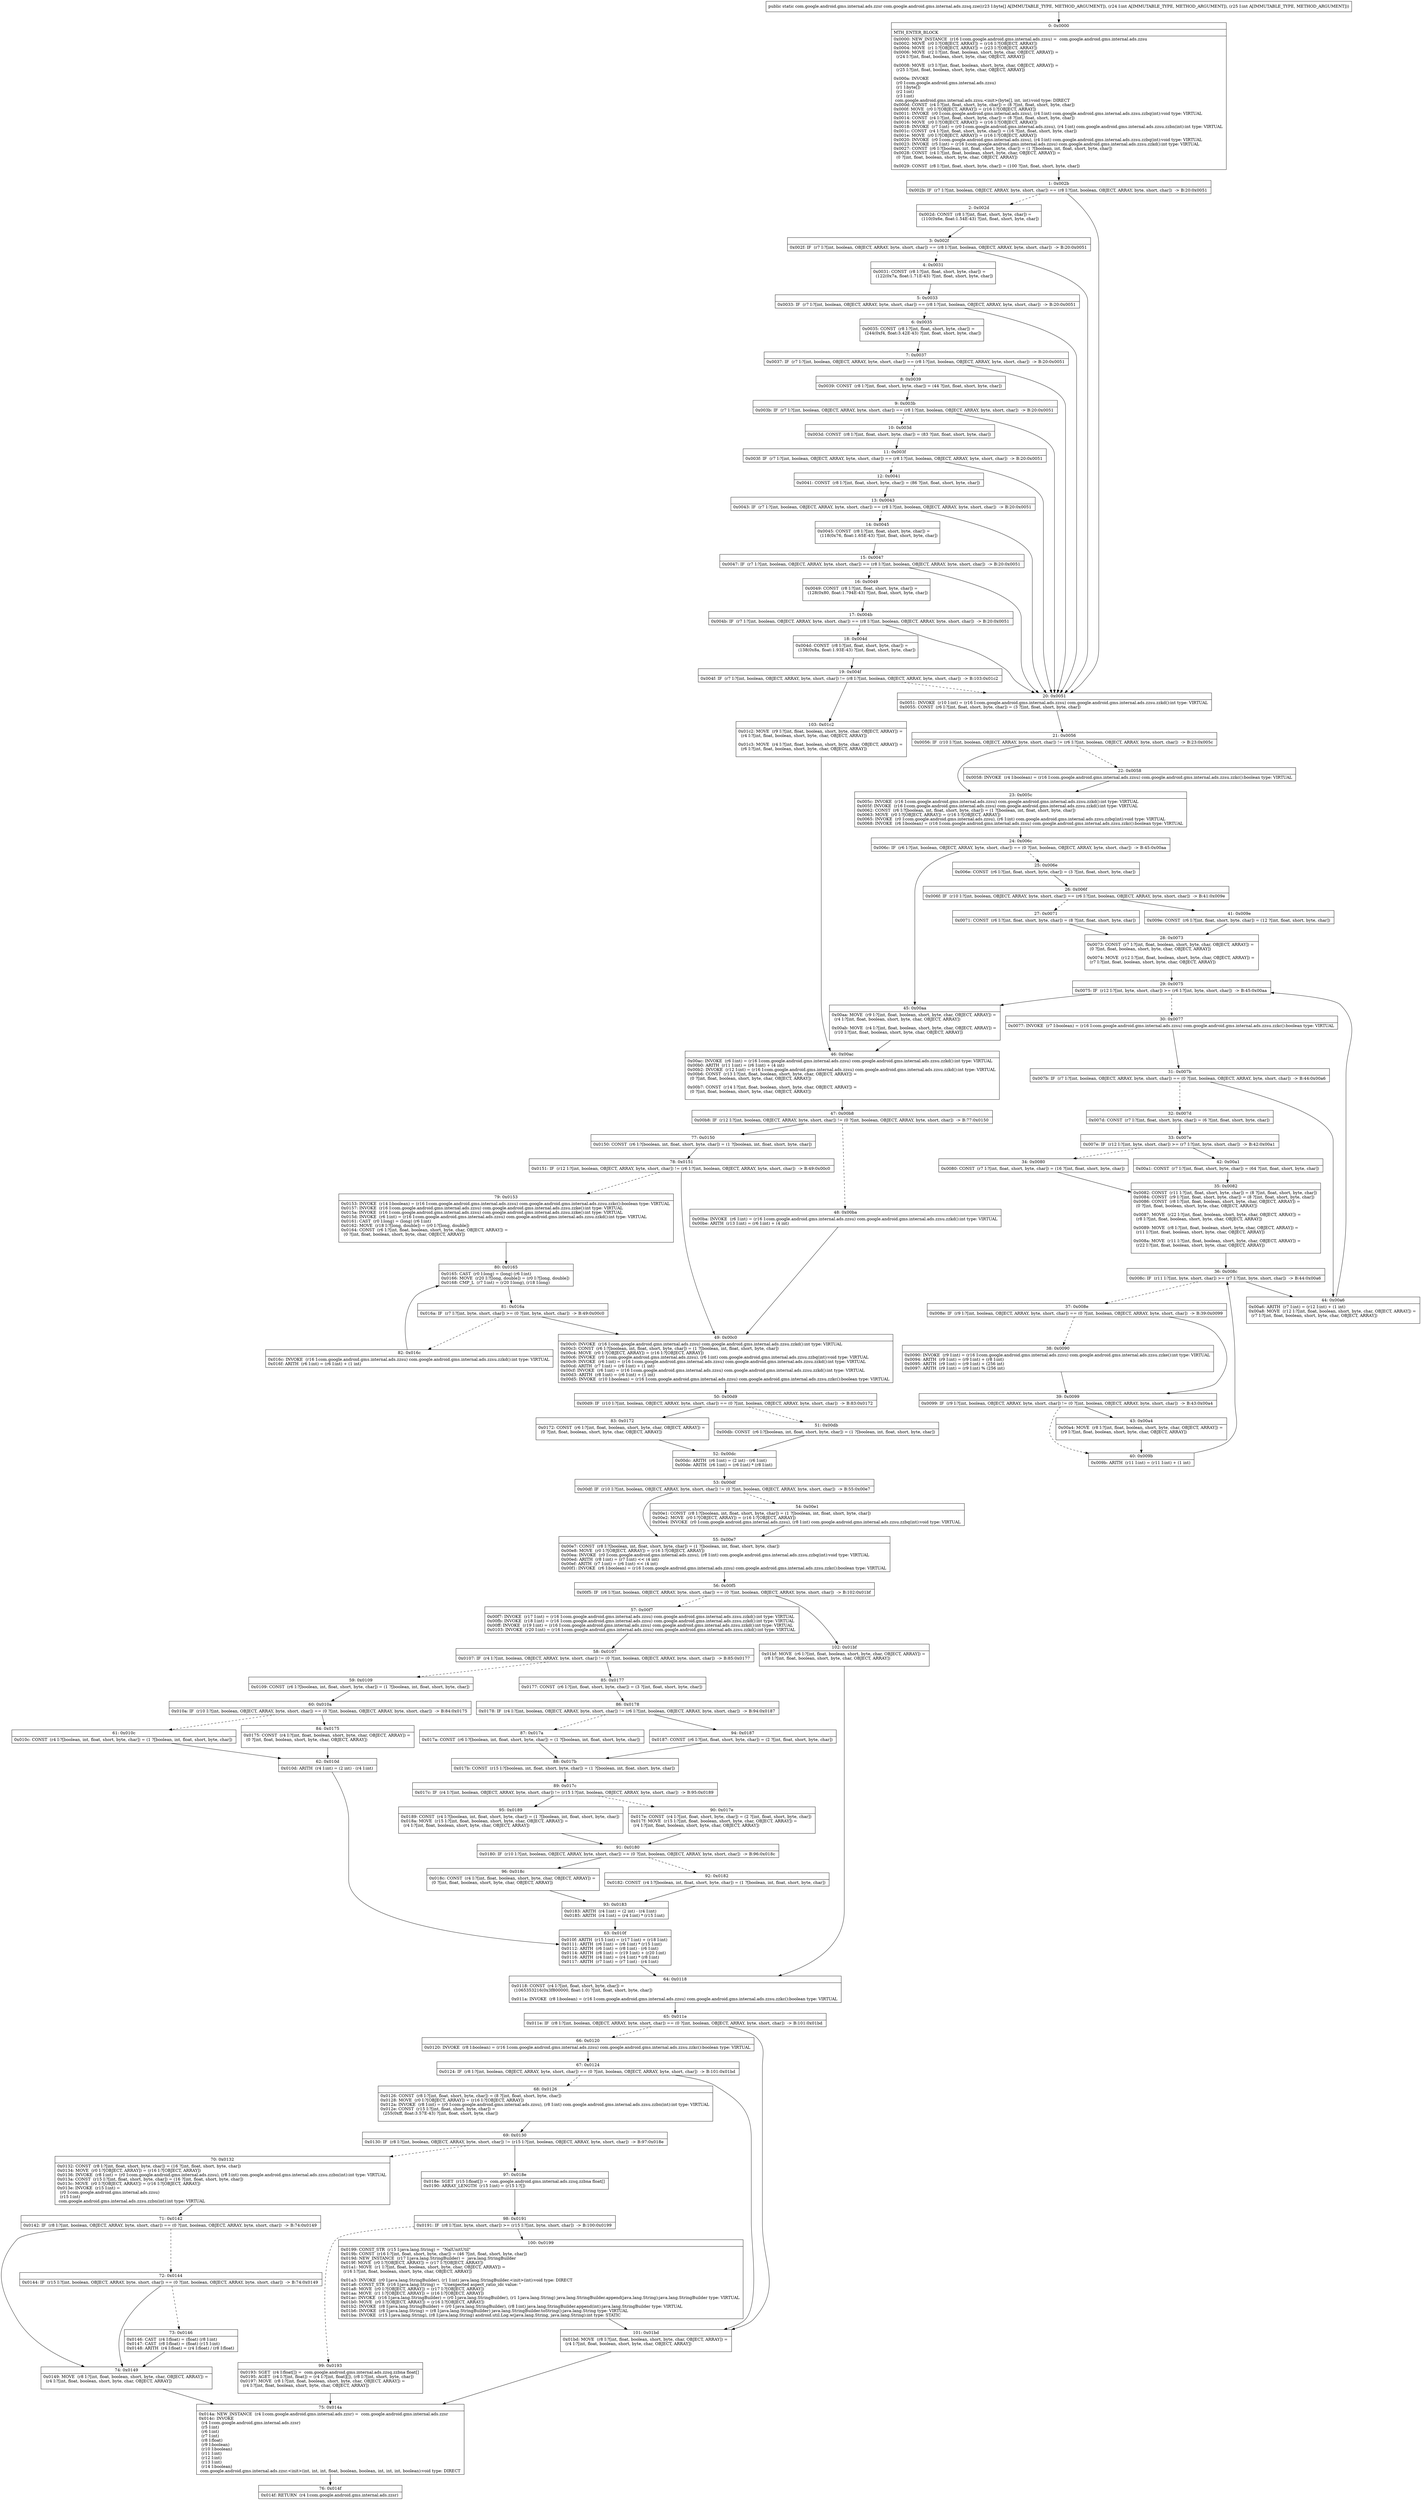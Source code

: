digraph "CFG forcom.google.android.gms.internal.ads.zzsq.zze([BII)Lcom\/google\/android\/gms\/internal\/ads\/zzsr;" {
Node_0 [shape=record,label="{0\:\ 0x0000|MTH_ENTER_BLOCK\l|0x0000: NEW_INSTANCE  (r16 I:com.google.android.gms.internal.ads.zzsu) =  com.google.android.gms.internal.ads.zzsu \l0x0002: MOVE  (r0 I:?[OBJECT, ARRAY]) = (r16 I:?[OBJECT, ARRAY]) \l0x0004: MOVE  (r1 I:?[OBJECT, ARRAY]) = (r23 I:?[OBJECT, ARRAY]) \l0x0006: MOVE  (r2 I:?[int, float, boolean, short, byte, char, OBJECT, ARRAY]) = \l  (r24 I:?[int, float, boolean, short, byte, char, OBJECT, ARRAY])\l \l0x0008: MOVE  (r3 I:?[int, float, boolean, short, byte, char, OBJECT, ARRAY]) = \l  (r25 I:?[int, float, boolean, short, byte, char, OBJECT, ARRAY])\l \l0x000a: INVOKE  \l  (r0 I:com.google.android.gms.internal.ads.zzsu)\l  (r1 I:byte[])\l  (r2 I:int)\l  (r3 I:int)\l com.google.android.gms.internal.ads.zzsu.\<init\>(byte[], int, int):void type: DIRECT \l0x000d: CONST  (r4 I:?[int, float, short, byte, char]) = (8 ?[int, float, short, byte, char]) \l0x000f: MOVE  (r0 I:?[OBJECT, ARRAY]) = (r16 I:?[OBJECT, ARRAY]) \l0x0011: INVOKE  (r0 I:com.google.android.gms.internal.ads.zzsu), (r4 I:int) com.google.android.gms.internal.ads.zzsu.zzbq(int):void type: VIRTUAL \l0x0014: CONST  (r4 I:?[int, float, short, byte, char]) = (8 ?[int, float, short, byte, char]) \l0x0016: MOVE  (r0 I:?[OBJECT, ARRAY]) = (r16 I:?[OBJECT, ARRAY]) \l0x0018: INVOKE  (r7 I:int) = (r0 I:com.google.android.gms.internal.ads.zzsu), (r4 I:int) com.google.android.gms.internal.ads.zzsu.zzbn(int):int type: VIRTUAL \l0x001c: CONST  (r4 I:?[int, float, short, byte, char]) = (16 ?[int, float, short, byte, char]) \l0x001e: MOVE  (r0 I:?[OBJECT, ARRAY]) = (r16 I:?[OBJECT, ARRAY]) \l0x0020: INVOKE  (r0 I:com.google.android.gms.internal.ads.zzsu), (r4 I:int) com.google.android.gms.internal.ads.zzsu.zzbq(int):void type: VIRTUAL \l0x0023: INVOKE  (r5 I:int) = (r16 I:com.google.android.gms.internal.ads.zzsu) com.google.android.gms.internal.ads.zzsu.zzkd():int type: VIRTUAL \l0x0027: CONST  (r6 I:?[boolean, int, float, short, byte, char]) = (1 ?[boolean, int, float, short, byte, char]) \l0x0028: CONST  (r4 I:?[int, float, boolean, short, byte, char, OBJECT, ARRAY]) = \l  (0 ?[int, float, boolean, short, byte, char, OBJECT, ARRAY])\l \l0x0029: CONST  (r8 I:?[int, float, short, byte, char]) = (100 ?[int, float, short, byte, char]) \l}"];
Node_1 [shape=record,label="{1\:\ 0x002b|0x002b: IF  (r7 I:?[int, boolean, OBJECT, ARRAY, byte, short, char]) == (r8 I:?[int, boolean, OBJECT, ARRAY, byte, short, char])  \-\> B:20:0x0051 \l}"];
Node_2 [shape=record,label="{2\:\ 0x002d|0x002d: CONST  (r8 I:?[int, float, short, byte, char]) = \l  (110(0x6e, float:1.54E\-43) ?[int, float, short, byte, char])\l \l}"];
Node_3 [shape=record,label="{3\:\ 0x002f|0x002f: IF  (r7 I:?[int, boolean, OBJECT, ARRAY, byte, short, char]) == (r8 I:?[int, boolean, OBJECT, ARRAY, byte, short, char])  \-\> B:20:0x0051 \l}"];
Node_4 [shape=record,label="{4\:\ 0x0031|0x0031: CONST  (r8 I:?[int, float, short, byte, char]) = \l  (122(0x7a, float:1.71E\-43) ?[int, float, short, byte, char])\l \l}"];
Node_5 [shape=record,label="{5\:\ 0x0033|0x0033: IF  (r7 I:?[int, boolean, OBJECT, ARRAY, byte, short, char]) == (r8 I:?[int, boolean, OBJECT, ARRAY, byte, short, char])  \-\> B:20:0x0051 \l}"];
Node_6 [shape=record,label="{6\:\ 0x0035|0x0035: CONST  (r8 I:?[int, float, short, byte, char]) = \l  (244(0xf4, float:3.42E\-43) ?[int, float, short, byte, char])\l \l}"];
Node_7 [shape=record,label="{7\:\ 0x0037|0x0037: IF  (r7 I:?[int, boolean, OBJECT, ARRAY, byte, short, char]) == (r8 I:?[int, boolean, OBJECT, ARRAY, byte, short, char])  \-\> B:20:0x0051 \l}"];
Node_8 [shape=record,label="{8\:\ 0x0039|0x0039: CONST  (r8 I:?[int, float, short, byte, char]) = (44 ?[int, float, short, byte, char]) \l}"];
Node_9 [shape=record,label="{9\:\ 0x003b|0x003b: IF  (r7 I:?[int, boolean, OBJECT, ARRAY, byte, short, char]) == (r8 I:?[int, boolean, OBJECT, ARRAY, byte, short, char])  \-\> B:20:0x0051 \l}"];
Node_10 [shape=record,label="{10\:\ 0x003d|0x003d: CONST  (r8 I:?[int, float, short, byte, char]) = (83 ?[int, float, short, byte, char]) \l}"];
Node_11 [shape=record,label="{11\:\ 0x003f|0x003f: IF  (r7 I:?[int, boolean, OBJECT, ARRAY, byte, short, char]) == (r8 I:?[int, boolean, OBJECT, ARRAY, byte, short, char])  \-\> B:20:0x0051 \l}"];
Node_12 [shape=record,label="{12\:\ 0x0041|0x0041: CONST  (r8 I:?[int, float, short, byte, char]) = (86 ?[int, float, short, byte, char]) \l}"];
Node_13 [shape=record,label="{13\:\ 0x0043|0x0043: IF  (r7 I:?[int, boolean, OBJECT, ARRAY, byte, short, char]) == (r8 I:?[int, boolean, OBJECT, ARRAY, byte, short, char])  \-\> B:20:0x0051 \l}"];
Node_14 [shape=record,label="{14\:\ 0x0045|0x0045: CONST  (r8 I:?[int, float, short, byte, char]) = \l  (118(0x76, float:1.65E\-43) ?[int, float, short, byte, char])\l \l}"];
Node_15 [shape=record,label="{15\:\ 0x0047|0x0047: IF  (r7 I:?[int, boolean, OBJECT, ARRAY, byte, short, char]) == (r8 I:?[int, boolean, OBJECT, ARRAY, byte, short, char])  \-\> B:20:0x0051 \l}"];
Node_16 [shape=record,label="{16\:\ 0x0049|0x0049: CONST  (r8 I:?[int, float, short, byte, char]) = \l  (128(0x80, float:1.794E\-43) ?[int, float, short, byte, char])\l \l}"];
Node_17 [shape=record,label="{17\:\ 0x004b|0x004b: IF  (r7 I:?[int, boolean, OBJECT, ARRAY, byte, short, char]) == (r8 I:?[int, boolean, OBJECT, ARRAY, byte, short, char])  \-\> B:20:0x0051 \l}"];
Node_18 [shape=record,label="{18\:\ 0x004d|0x004d: CONST  (r8 I:?[int, float, short, byte, char]) = \l  (138(0x8a, float:1.93E\-43) ?[int, float, short, byte, char])\l \l}"];
Node_19 [shape=record,label="{19\:\ 0x004f|0x004f: IF  (r7 I:?[int, boolean, OBJECT, ARRAY, byte, short, char]) != (r8 I:?[int, boolean, OBJECT, ARRAY, byte, short, char])  \-\> B:103:0x01c2 \l}"];
Node_20 [shape=record,label="{20\:\ 0x0051|0x0051: INVOKE  (r10 I:int) = (r16 I:com.google.android.gms.internal.ads.zzsu) com.google.android.gms.internal.ads.zzsu.zzkd():int type: VIRTUAL \l0x0055: CONST  (r6 I:?[int, float, short, byte, char]) = (3 ?[int, float, short, byte, char]) \l}"];
Node_21 [shape=record,label="{21\:\ 0x0056|0x0056: IF  (r10 I:?[int, boolean, OBJECT, ARRAY, byte, short, char]) != (r6 I:?[int, boolean, OBJECT, ARRAY, byte, short, char])  \-\> B:23:0x005c \l}"];
Node_22 [shape=record,label="{22\:\ 0x0058|0x0058: INVOKE  (r4 I:boolean) = (r16 I:com.google.android.gms.internal.ads.zzsu) com.google.android.gms.internal.ads.zzsu.zzkc():boolean type: VIRTUAL \l}"];
Node_23 [shape=record,label="{23\:\ 0x005c|0x005c: INVOKE  (r16 I:com.google.android.gms.internal.ads.zzsu) com.google.android.gms.internal.ads.zzsu.zzkd():int type: VIRTUAL \l0x005f: INVOKE  (r16 I:com.google.android.gms.internal.ads.zzsu) com.google.android.gms.internal.ads.zzsu.zzkd():int type: VIRTUAL \l0x0062: CONST  (r6 I:?[boolean, int, float, short, byte, char]) = (1 ?[boolean, int, float, short, byte, char]) \l0x0063: MOVE  (r0 I:?[OBJECT, ARRAY]) = (r16 I:?[OBJECT, ARRAY]) \l0x0065: INVOKE  (r0 I:com.google.android.gms.internal.ads.zzsu), (r6 I:int) com.google.android.gms.internal.ads.zzsu.zzbq(int):void type: VIRTUAL \l0x0068: INVOKE  (r6 I:boolean) = (r16 I:com.google.android.gms.internal.ads.zzsu) com.google.android.gms.internal.ads.zzsu.zzkc():boolean type: VIRTUAL \l}"];
Node_24 [shape=record,label="{24\:\ 0x006c|0x006c: IF  (r6 I:?[int, boolean, OBJECT, ARRAY, byte, short, char]) == (0 ?[int, boolean, OBJECT, ARRAY, byte, short, char])  \-\> B:45:0x00aa \l}"];
Node_25 [shape=record,label="{25\:\ 0x006e|0x006e: CONST  (r6 I:?[int, float, short, byte, char]) = (3 ?[int, float, short, byte, char]) \l}"];
Node_26 [shape=record,label="{26\:\ 0x006f|0x006f: IF  (r10 I:?[int, boolean, OBJECT, ARRAY, byte, short, char]) == (r6 I:?[int, boolean, OBJECT, ARRAY, byte, short, char])  \-\> B:41:0x009e \l}"];
Node_27 [shape=record,label="{27\:\ 0x0071|0x0071: CONST  (r6 I:?[int, float, short, byte, char]) = (8 ?[int, float, short, byte, char]) \l}"];
Node_28 [shape=record,label="{28\:\ 0x0073|0x0073: CONST  (r7 I:?[int, float, boolean, short, byte, char, OBJECT, ARRAY]) = \l  (0 ?[int, float, boolean, short, byte, char, OBJECT, ARRAY])\l \l0x0074: MOVE  (r12 I:?[int, float, boolean, short, byte, char, OBJECT, ARRAY]) = \l  (r7 I:?[int, float, boolean, short, byte, char, OBJECT, ARRAY])\l \l}"];
Node_29 [shape=record,label="{29\:\ 0x0075|0x0075: IF  (r12 I:?[int, byte, short, char]) \>= (r6 I:?[int, byte, short, char])  \-\> B:45:0x00aa \l}"];
Node_30 [shape=record,label="{30\:\ 0x0077|0x0077: INVOKE  (r7 I:boolean) = (r16 I:com.google.android.gms.internal.ads.zzsu) com.google.android.gms.internal.ads.zzsu.zzkc():boolean type: VIRTUAL \l}"];
Node_31 [shape=record,label="{31\:\ 0x007b|0x007b: IF  (r7 I:?[int, boolean, OBJECT, ARRAY, byte, short, char]) == (0 ?[int, boolean, OBJECT, ARRAY, byte, short, char])  \-\> B:44:0x00a6 \l}"];
Node_32 [shape=record,label="{32\:\ 0x007d|0x007d: CONST  (r7 I:?[int, float, short, byte, char]) = (6 ?[int, float, short, byte, char]) \l}"];
Node_33 [shape=record,label="{33\:\ 0x007e|0x007e: IF  (r12 I:?[int, byte, short, char]) \>= (r7 I:?[int, byte, short, char])  \-\> B:42:0x00a1 \l}"];
Node_34 [shape=record,label="{34\:\ 0x0080|0x0080: CONST  (r7 I:?[int, float, short, byte, char]) = (16 ?[int, float, short, byte, char]) \l}"];
Node_35 [shape=record,label="{35\:\ 0x0082|0x0082: CONST  (r11 I:?[int, float, short, byte, char]) = (8 ?[int, float, short, byte, char]) \l0x0084: CONST  (r9 I:?[int, float, short, byte, char]) = (8 ?[int, float, short, byte, char]) \l0x0086: CONST  (r8 I:?[int, float, boolean, short, byte, char, OBJECT, ARRAY]) = \l  (0 ?[int, float, boolean, short, byte, char, OBJECT, ARRAY])\l \l0x0087: MOVE  (r22 I:?[int, float, boolean, short, byte, char, OBJECT, ARRAY]) = \l  (r8 I:?[int, float, boolean, short, byte, char, OBJECT, ARRAY])\l \l0x0089: MOVE  (r8 I:?[int, float, boolean, short, byte, char, OBJECT, ARRAY]) = \l  (r11 I:?[int, float, boolean, short, byte, char, OBJECT, ARRAY])\l \l0x008a: MOVE  (r11 I:?[int, float, boolean, short, byte, char, OBJECT, ARRAY]) = \l  (r22 I:?[int, float, boolean, short, byte, char, OBJECT, ARRAY])\l \l}"];
Node_36 [shape=record,label="{36\:\ 0x008c|0x008c: IF  (r11 I:?[int, byte, short, char]) \>= (r7 I:?[int, byte, short, char])  \-\> B:44:0x00a6 \l}"];
Node_37 [shape=record,label="{37\:\ 0x008e|0x008e: IF  (r9 I:?[int, boolean, OBJECT, ARRAY, byte, short, char]) == (0 ?[int, boolean, OBJECT, ARRAY, byte, short, char])  \-\> B:39:0x0099 \l}"];
Node_38 [shape=record,label="{38\:\ 0x0090|0x0090: INVOKE  (r9 I:int) = (r16 I:com.google.android.gms.internal.ads.zzsu) com.google.android.gms.internal.ads.zzsu.zzke():int type: VIRTUAL \l0x0094: ARITH  (r9 I:int) = (r9 I:int) + (r8 I:int) \l0x0095: ARITH  (r9 I:int) = (r9 I:int) + (256 int) \l0x0097: ARITH  (r9 I:int) = (r9 I:int) % (256 int) \l}"];
Node_39 [shape=record,label="{39\:\ 0x0099|0x0099: IF  (r9 I:?[int, boolean, OBJECT, ARRAY, byte, short, char]) != (0 ?[int, boolean, OBJECT, ARRAY, byte, short, char])  \-\> B:43:0x00a4 \l}"];
Node_40 [shape=record,label="{40\:\ 0x009b|0x009b: ARITH  (r11 I:int) = (r11 I:int) + (1 int) \l}"];
Node_41 [shape=record,label="{41\:\ 0x009e|0x009e: CONST  (r6 I:?[int, float, short, byte, char]) = (12 ?[int, float, short, byte, char]) \l}"];
Node_42 [shape=record,label="{42\:\ 0x00a1|0x00a1: CONST  (r7 I:?[int, float, short, byte, char]) = (64 ?[int, float, short, byte, char]) \l}"];
Node_43 [shape=record,label="{43\:\ 0x00a4|0x00a4: MOVE  (r8 I:?[int, float, boolean, short, byte, char, OBJECT, ARRAY]) = \l  (r9 I:?[int, float, boolean, short, byte, char, OBJECT, ARRAY])\l \l}"];
Node_44 [shape=record,label="{44\:\ 0x00a6|0x00a6: ARITH  (r7 I:int) = (r12 I:int) + (1 int) \l0x00a8: MOVE  (r12 I:?[int, float, boolean, short, byte, char, OBJECT, ARRAY]) = \l  (r7 I:?[int, float, boolean, short, byte, char, OBJECT, ARRAY])\l \l}"];
Node_45 [shape=record,label="{45\:\ 0x00aa|0x00aa: MOVE  (r9 I:?[int, float, boolean, short, byte, char, OBJECT, ARRAY]) = \l  (r4 I:?[int, float, boolean, short, byte, char, OBJECT, ARRAY])\l \l0x00ab: MOVE  (r4 I:?[int, float, boolean, short, byte, char, OBJECT, ARRAY]) = \l  (r10 I:?[int, float, boolean, short, byte, char, OBJECT, ARRAY])\l \l}"];
Node_46 [shape=record,label="{46\:\ 0x00ac|0x00ac: INVOKE  (r6 I:int) = (r16 I:com.google.android.gms.internal.ads.zzsu) com.google.android.gms.internal.ads.zzsu.zzkd():int type: VIRTUAL \l0x00b0: ARITH  (r11 I:int) = (r6 I:int) + (4 int) \l0x00b2: INVOKE  (r12 I:int) = (r16 I:com.google.android.gms.internal.ads.zzsu) com.google.android.gms.internal.ads.zzsu.zzkd():int type: VIRTUAL \l0x00b6: CONST  (r13 I:?[int, float, boolean, short, byte, char, OBJECT, ARRAY]) = \l  (0 ?[int, float, boolean, short, byte, char, OBJECT, ARRAY])\l \l0x00b7: CONST  (r14 I:?[int, float, boolean, short, byte, char, OBJECT, ARRAY]) = \l  (0 ?[int, float, boolean, short, byte, char, OBJECT, ARRAY])\l \l}"];
Node_47 [shape=record,label="{47\:\ 0x00b8|0x00b8: IF  (r12 I:?[int, boolean, OBJECT, ARRAY, byte, short, char]) != (0 ?[int, boolean, OBJECT, ARRAY, byte, short, char])  \-\> B:77:0x0150 \l}"];
Node_48 [shape=record,label="{48\:\ 0x00ba|0x00ba: INVOKE  (r6 I:int) = (r16 I:com.google.android.gms.internal.ads.zzsu) com.google.android.gms.internal.ads.zzsu.zzkd():int type: VIRTUAL \l0x00be: ARITH  (r13 I:int) = (r6 I:int) + (4 int) \l}"];
Node_49 [shape=record,label="{49\:\ 0x00c0|0x00c0: INVOKE  (r16 I:com.google.android.gms.internal.ads.zzsu) com.google.android.gms.internal.ads.zzsu.zzkd():int type: VIRTUAL \l0x00c3: CONST  (r6 I:?[boolean, int, float, short, byte, char]) = (1 ?[boolean, int, float, short, byte, char]) \l0x00c4: MOVE  (r0 I:?[OBJECT, ARRAY]) = (r16 I:?[OBJECT, ARRAY]) \l0x00c6: INVOKE  (r0 I:com.google.android.gms.internal.ads.zzsu), (r6 I:int) com.google.android.gms.internal.ads.zzsu.zzbq(int):void type: VIRTUAL \l0x00c9: INVOKE  (r6 I:int) = (r16 I:com.google.android.gms.internal.ads.zzsu) com.google.android.gms.internal.ads.zzsu.zzkd():int type: VIRTUAL \l0x00cd: ARITH  (r7 I:int) = (r6 I:int) + (1 int) \l0x00cf: INVOKE  (r6 I:int) = (r16 I:com.google.android.gms.internal.ads.zzsu) com.google.android.gms.internal.ads.zzsu.zzkd():int type: VIRTUAL \l0x00d3: ARITH  (r8 I:int) = (r6 I:int) + (1 int) \l0x00d5: INVOKE  (r10 I:boolean) = (r16 I:com.google.android.gms.internal.ads.zzsu) com.google.android.gms.internal.ads.zzsu.zzkc():boolean type: VIRTUAL \l}"];
Node_50 [shape=record,label="{50\:\ 0x00d9|0x00d9: IF  (r10 I:?[int, boolean, OBJECT, ARRAY, byte, short, char]) == (0 ?[int, boolean, OBJECT, ARRAY, byte, short, char])  \-\> B:83:0x0172 \l}"];
Node_51 [shape=record,label="{51\:\ 0x00db|0x00db: CONST  (r6 I:?[boolean, int, float, short, byte, char]) = (1 ?[boolean, int, float, short, byte, char]) \l}"];
Node_52 [shape=record,label="{52\:\ 0x00dc|0x00dc: ARITH  (r6 I:int) = (2 int) \- (r6 I:int) \l0x00de: ARITH  (r6 I:int) = (r6 I:int) * (r8 I:int) \l}"];
Node_53 [shape=record,label="{53\:\ 0x00df|0x00df: IF  (r10 I:?[int, boolean, OBJECT, ARRAY, byte, short, char]) != (0 ?[int, boolean, OBJECT, ARRAY, byte, short, char])  \-\> B:55:0x00e7 \l}"];
Node_54 [shape=record,label="{54\:\ 0x00e1|0x00e1: CONST  (r8 I:?[boolean, int, float, short, byte, char]) = (1 ?[boolean, int, float, short, byte, char]) \l0x00e2: MOVE  (r0 I:?[OBJECT, ARRAY]) = (r16 I:?[OBJECT, ARRAY]) \l0x00e4: INVOKE  (r0 I:com.google.android.gms.internal.ads.zzsu), (r8 I:int) com.google.android.gms.internal.ads.zzsu.zzbq(int):void type: VIRTUAL \l}"];
Node_55 [shape=record,label="{55\:\ 0x00e7|0x00e7: CONST  (r8 I:?[boolean, int, float, short, byte, char]) = (1 ?[boolean, int, float, short, byte, char]) \l0x00e8: MOVE  (r0 I:?[OBJECT, ARRAY]) = (r16 I:?[OBJECT, ARRAY]) \l0x00ea: INVOKE  (r0 I:com.google.android.gms.internal.ads.zzsu), (r8 I:int) com.google.android.gms.internal.ads.zzsu.zzbq(int):void type: VIRTUAL \l0x00ed: ARITH  (r8 I:int) = (r7 I:int) \<\< (4 int) \l0x00ef: ARITH  (r7 I:int) = (r6 I:int) \<\< (4 int) \l0x00f1: INVOKE  (r6 I:boolean) = (r16 I:com.google.android.gms.internal.ads.zzsu) com.google.android.gms.internal.ads.zzsu.zzkc():boolean type: VIRTUAL \l}"];
Node_56 [shape=record,label="{56\:\ 0x00f5|0x00f5: IF  (r6 I:?[int, boolean, OBJECT, ARRAY, byte, short, char]) == (0 ?[int, boolean, OBJECT, ARRAY, byte, short, char])  \-\> B:102:0x01bf \l}"];
Node_57 [shape=record,label="{57\:\ 0x00f7|0x00f7: INVOKE  (r17 I:int) = (r16 I:com.google.android.gms.internal.ads.zzsu) com.google.android.gms.internal.ads.zzsu.zzkd():int type: VIRTUAL \l0x00fb: INVOKE  (r18 I:int) = (r16 I:com.google.android.gms.internal.ads.zzsu) com.google.android.gms.internal.ads.zzsu.zzkd():int type: VIRTUAL \l0x00ff: INVOKE  (r19 I:int) = (r16 I:com.google.android.gms.internal.ads.zzsu) com.google.android.gms.internal.ads.zzsu.zzkd():int type: VIRTUAL \l0x0103: INVOKE  (r20 I:int) = (r16 I:com.google.android.gms.internal.ads.zzsu) com.google.android.gms.internal.ads.zzsu.zzkd():int type: VIRTUAL \l}"];
Node_58 [shape=record,label="{58\:\ 0x0107|0x0107: IF  (r4 I:?[int, boolean, OBJECT, ARRAY, byte, short, char]) != (0 ?[int, boolean, OBJECT, ARRAY, byte, short, char])  \-\> B:85:0x0177 \l}"];
Node_59 [shape=record,label="{59\:\ 0x0109|0x0109: CONST  (r6 I:?[boolean, int, float, short, byte, char]) = (1 ?[boolean, int, float, short, byte, char]) \l}"];
Node_60 [shape=record,label="{60\:\ 0x010a|0x010a: IF  (r10 I:?[int, boolean, OBJECT, ARRAY, byte, short, char]) == (0 ?[int, boolean, OBJECT, ARRAY, byte, short, char])  \-\> B:84:0x0175 \l}"];
Node_61 [shape=record,label="{61\:\ 0x010c|0x010c: CONST  (r4 I:?[boolean, int, float, short, byte, char]) = (1 ?[boolean, int, float, short, byte, char]) \l}"];
Node_62 [shape=record,label="{62\:\ 0x010d|0x010d: ARITH  (r4 I:int) = (2 int) \- (r4 I:int) \l}"];
Node_63 [shape=record,label="{63\:\ 0x010f|0x010f: ARITH  (r15 I:int) = (r17 I:int) + (r18 I:int) \l0x0111: ARITH  (r6 I:int) = (r6 I:int) * (r15 I:int) \l0x0112: ARITH  (r6 I:int) = (r8 I:int) \- (r6 I:int) \l0x0114: ARITH  (r8 I:int) = (r19 I:int) + (r20 I:int) \l0x0116: ARITH  (r4 I:int) = (r4 I:int) * (r8 I:int) \l0x0117: ARITH  (r7 I:int) = (r7 I:int) \- (r4 I:int) \l}"];
Node_64 [shape=record,label="{64\:\ 0x0118|0x0118: CONST  (r4 I:?[int, float, short, byte, char]) = \l  (1065353216(0x3f800000, float:1.0) ?[int, float, short, byte, char])\l \l0x011a: INVOKE  (r8 I:boolean) = (r16 I:com.google.android.gms.internal.ads.zzsu) com.google.android.gms.internal.ads.zzsu.zzkc():boolean type: VIRTUAL \l}"];
Node_65 [shape=record,label="{65\:\ 0x011e|0x011e: IF  (r8 I:?[int, boolean, OBJECT, ARRAY, byte, short, char]) == (0 ?[int, boolean, OBJECT, ARRAY, byte, short, char])  \-\> B:101:0x01bd \l}"];
Node_66 [shape=record,label="{66\:\ 0x0120|0x0120: INVOKE  (r8 I:boolean) = (r16 I:com.google.android.gms.internal.ads.zzsu) com.google.android.gms.internal.ads.zzsu.zzkc():boolean type: VIRTUAL \l}"];
Node_67 [shape=record,label="{67\:\ 0x0124|0x0124: IF  (r8 I:?[int, boolean, OBJECT, ARRAY, byte, short, char]) == (0 ?[int, boolean, OBJECT, ARRAY, byte, short, char])  \-\> B:101:0x01bd \l}"];
Node_68 [shape=record,label="{68\:\ 0x0126|0x0126: CONST  (r8 I:?[int, float, short, byte, char]) = (8 ?[int, float, short, byte, char]) \l0x0128: MOVE  (r0 I:?[OBJECT, ARRAY]) = (r16 I:?[OBJECT, ARRAY]) \l0x012a: INVOKE  (r8 I:int) = (r0 I:com.google.android.gms.internal.ads.zzsu), (r8 I:int) com.google.android.gms.internal.ads.zzsu.zzbn(int):int type: VIRTUAL \l0x012e: CONST  (r15 I:?[int, float, short, byte, char]) = \l  (255(0xff, float:3.57E\-43) ?[int, float, short, byte, char])\l \l}"];
Node_69 [shape=record,label="{69\:\ 0x0130|0x0130: IF  (r8 I:?[int, boolean, OBJECT, ARRAY, byte, short, char]) != (r15 I:?[int, boolean, OBJECT, ARRAY, byte, short, char])  \-\> B:97:0x018e \l}"];
Node_70 [shape=record,label="{70\:\ 0x0132|0x0132: CONST  (r8 I:?[int, float, short, byte, char]) = (16 ?[int, float, short, byte, char]) \l0x0134: MOVE  (r0 I:?[OBJECT, ARRAY]) = (r16 I:?[OBJECT, ARRAY]) \l0x0136: INVOKE  (r8 I:int) = (r0 I:com.google.android.gms.internal.ads.zzsu), (r8 I:int) com.google.android.gms.internal.ads.zzsu.zzbn(int):int type: VIRTUAL \l0x013a: CONST  (r15 I:?[int, float, short, byte, char]) = (16 ?[int, float, short, byte, char]) \l0x013c: MOVE  (r0 I:?[OBJECT, ARRAY]) = (r16 I:?[OBJECT, ARRAY]) \l0x013e: INVOKE  (r15 I:int) = \l  (r0 I:com.google.android.gms.internal.ads.zzsu)\l  (r15 I:int)\l com.google.android.gms.internal.ads.zzsu.zzbn(int):int type: VIRTUAL \l}"];
Node_71 [shape=record,label="{71\:\ 0x0142|0x0142: IF  (r8 I:?[int, boolean, OBJECT, ARRAY, byte, short, char]) == (0 ?[int, boolean, OBJECT, ARRAY, byte, short, char])  \-\> B:74:0x0149 \l}"];
Node_72 [shape=record,label="{72\:\ 0x0144|0x0144: IF  (r15 I:?[int, boolean, OBJECT, ARRAY, byte, short, char]) == (0 ?[int, boolean, OBJECT, ARRAY, byte, short, char])  \-\> B:74:0x0149 \l}"];
Node_73 [shape=record,label="{73\:\ 0x0146|0x0146: CAST  (r4 I:float) = (float) (r8 I:int) \l0x0147: CAST  (r8 I:float) = (float) (r15 I:int) \l0x0148: ARITH  (r4 I:float) = (r4 I:float) \/ (r8 I:float) \l}"];
Node_74 [shape=record,label="{74\:\ 0x0149|0x0149: MOVE  (r8 I:?[int, float, boolean, short, byte, char, OBJECT, ARRAY]) = \l  (r4 I:?[int, float, boolean, short, byte, char, OBJECT, ARRAY])\l \l}"];
Node_75 [shape=record,label="{75\:\ 0x014a|0x014a: NEW_INSTANCE  (r4 I:com.google.android.gms.internal.ads.zzsr) =  com.google.android.gms.internal.ads.zzsr \l0x014c: INVOKE  \l  (r4 I:com.google.android.gms.internal.ads.zzsr)\l  (r5 I:int)\l  (r6 I:int)\l  (r7 I:int)\l  (r8 I:float)\l  (r9 I:boolean)\l  (r10 I:boolean)\l  (r11 I:int)\l  (r12 I:int)\l  (r13 I:int)\l  (r14 I:boolean)\l com.google.android.gms.internal.ads.zzsr.\<init\>(int, int, int, float, boolean, boolean, int, int, int, boolean):void type: DIRECT \l}"];
Node_76 [shape=record,label="{76\:\ 0x014f|0x014f: RETURN  (r4 I:com.google.android.gms.internal.ads.zzsr) \l}"];
Node_77 [shape=record,label="{77\:\ 0x0150|0x0150: CONST  (r6 I:?[boolean, int, float, short, byte, char]) = (1 ?[boolean, int, float, short, byte, char]) \l}"];
Node_78 [shape=record,label="{78\:\ 0x0151|0x0151: IF  (r12 I:?[int, boolean, OBJECT, ARRAY, byte, short, char]) != (r6 I:?[int, boolean, OBJECT, ARRAY, byte, short, char])  \-\> B:49:0x00c0 \l}"];
Node_79 [shape=record,label="{79\:\ 0x0153|0x0153: INVOKE  (r14 I:boolean) = (r16 I:com.google.android.gms.internal.ads.zzsu) com.google.android.gms.internal.ads.zzsu.zzkc():boolean type: VIRTUAL \l0x0157: INVOKE  (r16 I:com.google.android.gms.internal.ads.zzsu) com.google.android.gms.internal.ads.zzsu.zzke():int type: VIRTUAL \l0x015a: INVOKE  (r16 I:com.google.android.gms.internal.ads.zzsu) com.google.android.gms.internal.ads.zzsu.zzke():int type: VIRTUAL \l0x015d: INVOKE  (r6 I:int) = (r16 I:com.google.android.gms.internal.ads.zzsu) com.google.android.gms.internal.ads.zzsu.zzkd():int type: VIRTUAL \l0x0161: CAST  (r0 I:long) = (long) (r6 I:int) \l0x0162: MOVE  (r18 I:?[long, double]) = (r0 I:?[long, double]) \l0x0164: CONST  (r6 I:?[int, float, boolean, short, byte, char, OBJECT, ARRAY]) = \l  (0 ?[int, float, boolean, short, byte, char, OBJECT, ARRAY])\l \l}"];
Node_80 [shape=record,label="{80\:\ 0x0165|0x0165: CAST  (r0 I:long) = (long) (r6 I:int) \l0x0166: MOVE  (r20 I:?[long, double]) = (r0 I:?[long, double]) \l0x0168: CMP_L  (r7 I:int) = (r20 I:long), (r18 I:long) \l}"];
Node_81 [shape=record,label="{81\:\ 0x016a|0x016a: IF  (r7 I:?[int, byte, short, char]) \>= (0 ?[int, byte, short, char])  \-\> B:49:0x00c0 \l}"];
Node_82 [shape=record,label="{82\:\ 0x016c|0x016c: INVOKE  (r16 I:com.google.android.gms.internal.ads.zzsu) com.google.android.gms.internal.ads.zzsu.zzkd():int type: VIRTUAL \l0x016f: ARITH  (r6 I:int) = (r6 I:int) + (1 int) \l}"];
Node_83 [shape=record,label="{83\:\ 0x0172|0x0172: CONST  (r6 I:?[int, float, boolean, short, byte, char, OBJECT, ARRAY]) = \l  (0 ?[int, float, boolean, short, byte, char, OBJECT, ARRAY])\l \l}"];
Node_84 [shape=record,label="{84\:\ 0x0175|0x0175: CONST  (r4 I:?[int, float, boolean, short, byte, char, OBJECT, ARRAY]) = \l  (0 ?[int, float, boolean, short, byte, char, OBJECT, ARRAY])\l \l}"];
Node_85 [shape=record,label="{85\:\ 0x0177|0x0177: CONST  (r6 I:?[int, float, short, byte, char]) = (3 ?[int, float, short, byte, char]) \l}"];
Node_86 [shape=record,label="{86\:\ 0x0178|0x0178: IF  (r4 I:?[int, boolean, OBJECT, ARRAY, byte, short, char]) != (r6 I:?[int, boolean, OBJECT, ARRAY, byte, short, char])  \-\> B:94:0x0187 \l}"];
Node_87 [shape=record,label="{87\:\ 0x017a|0x017a: CONST  (r6 I:?[boolean, int, float, short, byte, char]) = (1 ?[boolean, int, float, short, byte, char]) \l}"];
Node_88 [shape=record,label="{88\:\ 0x017b|0x017b: CONST  (r15 I:?[boolean, int, float, short, byte, char]) = (1 ?[boolean, int, float, short, byte, char]) \l}"];
Node_89 [shape=record,label="{89\:\ 0x017c|0x017c: IF  (r4 I:?[int, boolean, OBJECT, ARRAY, byte, short, char]) != (r15 I:?[int, boolean, OBJECT, ARRAY, byte, short, char])  \-\> B:95:0x0189 \l}"];
Node_90 [shape=record,label="{90\:\ 0x017e|0x017e: CONST  (r4 I:?[int, float, short, byte, char]) = (2 ?[int, float, short, byte, char]) \l0x017f: MOVE  (r15 I:?[int, float, boolean, short, byte, char, OBJECT, ARRAY]) = \l  (r4 I:?[int, float, boolean, short, byte, char, OBJECT, ARRAY])\l \l}"];
Node_91 [shape=record,label="{91\:\ 0x0180|0x0180: IF  (r10 I:?[int, boolean, OBJECT, ARRAY, byte, short, char]) == (0 ?[int, boolean, OBJECT, ARRAY, byte, short, char])  \-\> B:96:0x018c \l}"];
Node_92 [shape=record,label="{92\:\ 0x0182|0x0182: CONST  (r4 I:?[boolean, int, float, short, byte, char]) = (1 ?[boolean, int, float, short, byte, char]) \l}"];
Node_93 [shape=record,label="{93\:\ 0x0183|0x0183: ARITH  (r4 I:int) = (2 int) \- (r4 I:int) \l0x0185: ARITH  (r4 I:int) = (r4 I:int) * (r15 I:int) \l}"];
Node_94 [shape=record,label="{94\:\ 0x0187|0x0187: CONST  (r6 I:?[int, float, short, byte, char]) = (2 ?[int, float, short, byte, char]) \l}"];
Node_95 [shape=record,label="{95\:\ 0x0189|0x0189: CONST  (r4 I:?[boolean, int, float, short, byte, char]) = (1 ?[boolean, int, float, short, byte, char]) \l0x018a: MOVE  (r15 I:?[int, float, boolean, short, byte, char, OBJECT, ARRAY]) = \l  (r4 I:?[int, float, boolean, short, byte, char, OBJECT, ARRAY])\l \l}"];
Node_96 [shape=record,label="{96\:\ 0x018c|0x018c: CONST  (r4 I:?[int, float, boolean, short, byte, char, OBJECT, ARRAY]) = \l  (0 ?[int, float, boolean, short, byte, char, OBJECT, ARRAY])\l \l}"];
Node_97 [shape=record,label="{97\:\ 0x018e|0x018e: SGET  (r15 I:float[]) =  com.google.android.gms.internal.ads.zzsq.zzbna float[] \l0x0190: ARRAY_LENGTH  (r15 I:int) = (r15 I:?[]) \l}"];
Node_98 [shape=record,label="{98\:\ 0x0191|0x0191: IF  (r8 I:?[int, byte, short, char]) \>= (r15 I:?[int, byte, short, char])  \-\> B:100:0x0199 \l}"];
Node_99 [shape=record,label="{99\:\ 0x0193|0x0193: SGET  (r4 I:float[]) =  com.google.android.gms.internal.ads.zzsq.zzbna float[] \l0x0195: AGET  (r4 I:?[int, float]) = (r4 I:?[int, float][]), (r8 I:?[int, short, byte, char]) \l0x0197: MOVE  (r8 I:?[int, float, boolean, short, byte, char, OBJECT, ARRAY]) = \l  (r4 I:?[int, float, boolean, short, byte, char, OBJECT, ARRAY])\l \l}"];
Node_100 [shape=record,label="{100\:\ 0x0199|0x0199: CONST_STR  (r15 I:java.lang.String) =  \"NalUnitUtil\" \l0x019b: CONST  (r16 I:?[int, float, short, byte, char]) = (46 ?[int, float, short, byte, char]) \l0x019d: NEW_INSTANCE  (r17 I:java.lang.StringBuilder) =  java.lang.StringBuilder \l0x019f: MOVE  (r0 I:?[OBJECT, ARRAY]) = (r17 I:?[OBJECT, ARRAY]) \l0x01a1: MOVE  (r1 I:?[int, float, boolean, short, byte, char, OBJECT, ARRAY]) = \l  (r16 I:?[int, float, boolean, short, byte, char, OBJECT, ARRAY])\l \l0x01a3: INVOKE  (r0 I:java.lang.StringBuilder), (r1 I:int) java.lang.StringBuilder.\<init\>(int):void type: DIRECT \l0x01a6: CONST_STR  (r16 I:java.lang.String) =  \"Unexpected aspect_ratio_idc value: \" \l0x01a8: MOVE  (r0 I:?[OBJECT, ARRAY]) = (r17 I:?[OBJECT, ARRAY]) \l0x01aa: MOVE  (r1 I:?[OBJECT, ARRAY]) = (r16 I:?[OBJECT, ARRAY]) \l0x01ac: INVOKE  (r16 I:java.lang.StringBuilder) = (r0 I:java.lang.StringBuilder), (r1 I:java.lang.String) java.lang.StringBuilder.append(java.lang.String):java.lang.StringBuilder type: VIRTUAL \l0x01b0: MOVE  (r0 I:?[OBJECT, ARRAY]) = (r16 I:?[OBJECT, ARRAY]) \l0x01b2: INVOKE  (r8 I:java.lang.StringBuilder) = (r0 I:java.lang.StringBuilder), (r8 I:int) java.lang.StringBuilder.append(int):java.lang.StringBuilder type: VIRTUAL \l0x01b6: INVOKE  (r8 I:java.lang.String) = (r8 I:java.lang.StringBuilder) java.lang.StringBuilder.toString():java.lang.String type: VIRTUAL \l0x01ba: INVOKE  (r15 I:java.lang.String), (r8 I:java.lang.String) android.util.Log.w(java.lang.String, java.lang.String):int type: STATIC \l}"];
Node_101 [shape=record,label="{101\:\ 0x01bd|0x01bd: MOVE  (r8 I:?[int, float, boolean, short, byte, char, OBJECT, ARRAY]) = \l  (r4 I:?[int, float, boolean, short, byte, char, OBJECT, ARRAY])\l \l}"];
Node_102 [shape=record,label="{102\:\ 0x01bf|0x01bf: MOVE  (r6 I:?[int, float, boolean, short, byte, char, OBJECT, ARRAY]) = \l  (r8 I:?[int, float, boolean, short, byte, char, OBJECT, ARRAY])\l \l}"];
Node_103 [shape=record,label="{103\:\ 0x01c2|0x01c2: MOVE  (r9 I:?[int, float, boolean, short, byte, char, OBJECT, ARRAY]) = \l  (r4 I:?[int, float, boolean, short, byte, char, OBJECT, ARRAY])\l \l0x01c3: MOVE  (r4 I:?[int, float, boolean, short, byte, char, OBJECT, ARRAY]) = \l  (r6 I:?[int, float, boolean, short, byte, char, OBJECT, ARRAY])\l \l}"];
MethodNode[shape=record,label="{public static com.google.android.gms.internal.ads.zzsr com.google.android.gms.internal.ads.zzsq.zze((r23 I:byte[] A[IMMUTABLE_TYPE, METHOD_ARGUMENT]), (r24 I:int A[IMMUTABLE_TYPE, METHOD_ARGUMENT]), (r25 I:int A[IMMUTABLE_TYPE, METHOD_ARGUMENT])) }"];
MethodNode -> Node_0;
Node_0 -> Node_1;
Node_1 -> Node_2[style=dashed];
Node_1 -> Node_20;
Node_2 -> Node_3;
Node_3 -> Node_4[style=dashed];
Node_3 -> Node_20;
Node_4 -> Node_5;
Node_5 -> Node_6[style=dashed];
Node_5 -> Node_20;
Node_6 -> Node_7;
Node_7 -> Node_8[style=dashed];
Node_7 -> Node_20;
Node_8 -> Node_9;
Node_9 -> Node_10[style=dashed];
Node_9 -> Node_20;
Node_10 -> Node_11;
Node_11 -> Node_12[style=dashed];
Node_11 -> Node_20;
Node_12 -> Node_13;
Node_13 -> Node_14[style=dashed];
Node_13 -> Node_20;
Node_14 -> Node_15;
Node_15 -> Node_16[style=dashed];
Node_15 -> Node_20;
Node_16 -> Node_17;
Node_17 -> Node_18[style=dashed];
Node_17 -> Node_20;
Node_18 -> Node_19;
Node_19 -> Node_20[style=dashed];
Node_19 -> Node_103;
Node_20 -> Node_21;
Node_21 -> Node_22[style=dashed];
Node_21 -> Node_23;
Node_22 -> Node_23;
Node_23 -> Node_24;
Node_24 -> Node_25[style=dashed];
Node_24 -> Node_45;
Node_25 -> Node_26;
Node_26 -> Node_27[style=dashed];
Node_26 -> Node_41;
Node_27 -> Node_28;
Node_28 -> Node_29;
Node_29 -> Node_30[style=dashed];
Node_29 -> Node_45;
Node_30 -> Node_31;
Node_31 -> Node_32[style=dashed];
Node_31 -> Node_44;
Node_32 -> Node_33;
Node_33 -> Node_34[style=dashed];
Node_33 -> Node_42;
Node_34 -> Node_35;
Node_35 -> Node_36;
Node_36 -> Node_37[style=dashed];
Node_36 -> Node_44;
Node_37 -> Node_38[style=dashed];
Node_37 -> Node_39;
Node_38 -> Node_39;
Node_39 -> Node_40[style=dashed];
Node_39 -> Node_43;
Node_40 -> Node_36;
Node_41 -> Node_28;
Node_42 -> Node_35;
Node_43 -> Node_40;
Node_44 -> Node_29;
Node_45 -> Node_46;
Node_46 -> Node_47;
Node_47 -> Node_48[style=dashed];
Node_47 -> Node_77;
Node_48 -> Node_49;
Node_49 -> Node_50;
Node_50 -> Node_51[style=dashed];
Node_50 -> Node_83;
Node_51 -> Node_52;
Node_52 -> Node_53;
Node_53 -> Node_54[style=dashed];
Node_53 -> Node_55;
Node_54 -> Node_55;
Node_55 -> Node_56;
Node_56 -> Node_57[style=dashed];
Node_56 -> Node_102;
Node_57 -> Node_58;
Node_58 -> Node_59[style=dashed];
Node_58 -> Node_85;
Node_59 -> Node_60;
Node_60 -> Node_61[style=dashed];
Node_60 -> Node_84;
Node_61 -> Node_62;
Node_62 -> Node_63;
Node_63 -> Node_64;
Node_64 -> Node_65;
Node_65 -> Node_66[style=dashed];
Node_65 -> Node_101;
Node_66 -> Node_67;
Node_67 -> Node_68[style=dashed];
Node_67 -> Node_101;
Node_68 -> Node_69;
Node_69 -> Node_70[style=dashed];
Node_69 -> Node_97;
Node_70 -> Node_71;
Node_71 -> Node_72[style=dashed];
Node_71 -> Node_74;
Node_72 -> Node_73[style=dashed];
Node_72 -> Node_74;
Node_73 -> Node_74;
Node_74 -> Node_75;
Node_75 -> Node_76;
Node_77 -> Node_78;
Node_78 -> Node_49;
Node_78 -> Node_79[style=dashed];
Node_79 -> Node_80;
Node_80 -> Node_81;
Node_81 -> Node_49;
Node_81 -> Node_82[style=dashed];
Node_82 -> Node_80;
Node_83 -> Node_52;
Node_84 -> Node_62;
Node_85 -> Node_86;
Node_86 -> Node_87[style=dashed];
Node_86 -> Node_94;
Node_87 -> Node_88;
Node_88 -> Node_89;
Node_89 -> Node_90[style=dashed];
Node_89 -> Node_95;
Node_90 -> Node_91;
Node_91 -> Node_92[style=dashed];
Node_91 -> Node_96;
Node_92 -> Node_93;
Node_93 -> Node_63;
Node_94 -> Node_88;
Node_95 -> Node_91;
Node_96 -> Node_93;
Node_97 -> Node_98;
Node_98 -> Node_99[style=dashed];
Node_98 -> Node_100;
Node_99 -> Node_75;
Node_100 -> Node_101;
Node_101 -> Node_75;
Node_102 -> Node_64;
Node_103 -> Node_46;
}

